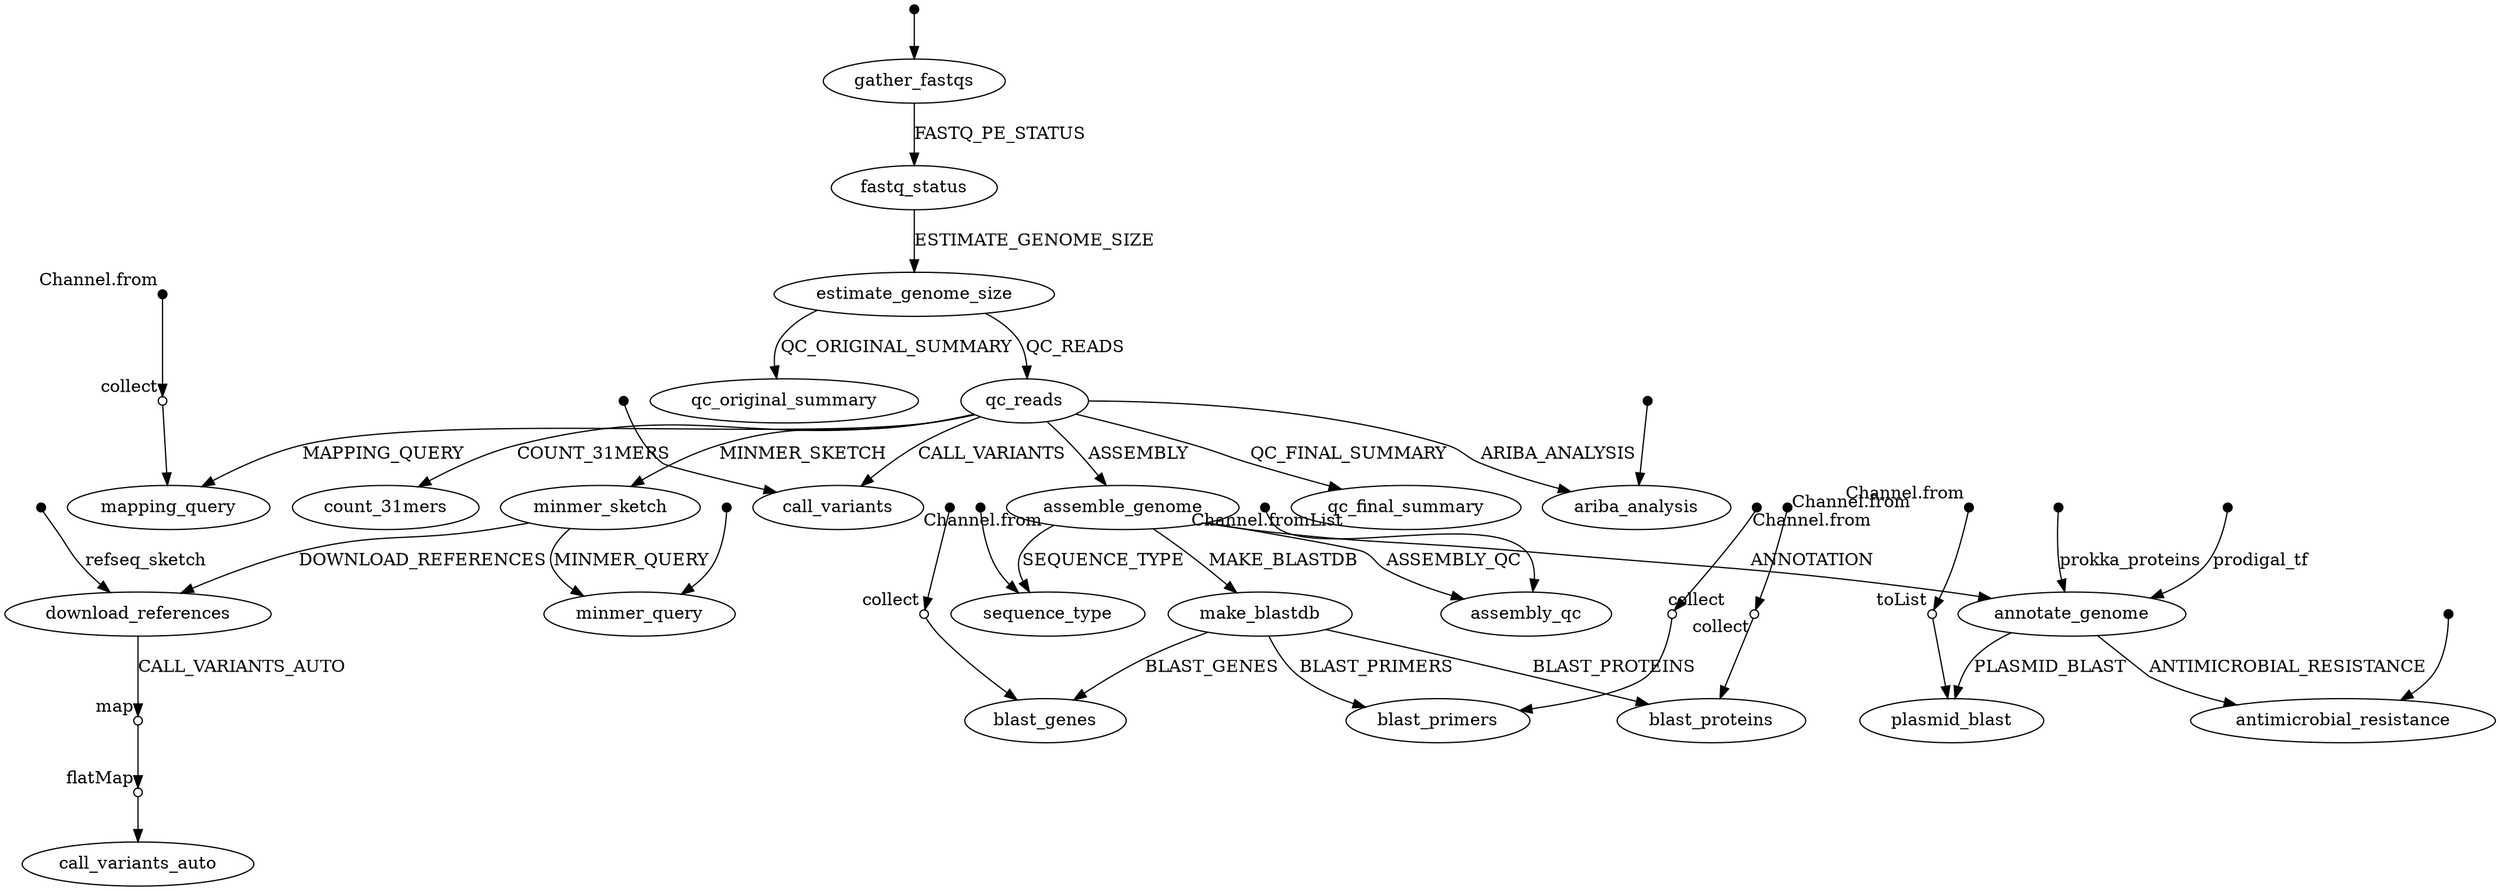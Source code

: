 digraph "dag" {
p0 [shape=point,label="",fixedsize=true,width=0.1];
p1 [label="gather_fastqs"];
p0 -> p1;

p1 [label="gather_fastqs"];
p2 [label="fastq_status"];
p1 -> p2 [label="FASTQ_PE_STATUS"];

p2 [label="fastq_status"];
p3 [label="estimate_genome_size"];
p2 -> p3 [label="ESTIMATE_GENOME_SIZE"];

p3 [label="estimate_genome_size"];
p4 [label="qc_reads"];
p3 -> p4 [label="QC_READS"];

p3 [label="estimate_genome_size"];
p5 [label="qc_original_summary"];
p3 -> p5 [label="QC_ORIGINAL_SUMMARY"];

p4 [label="qc_reads"];
p14 [label="count_31mers"];
p4 -> p14 [label="COUNT_31MERS"];

p4 [label="qc_reads"];
p18 [label="ariba_analysis"];
p4 -> p18 [label="ARIBA_ANALYSIS"];

p4 [label="qc_reads"];
p19 [label="minmer_sketch"];
p4 -> p19 [label="MINMER_SKETCH"];

p4 [label="qc_reads"];
p23 [label="call_variants"];
p4 -> p23 [label="CALL_VARIANTS"];

p4 [label="qc_reads"];
p45 [label="mapping_query"];
p4 -> p45 [label="MAPPING_QUERY"];

p4 [label="qc_reads"];
p7 [label="assemble_genome"];
p4 -> p7 [label="ASSEMBLY"];

p4 [label="qc_reads"];
p6 [label="qc_final_summary"];
p4 -> p6 [label="QC_FINAL_SUMMARY"];

p7 [label="assemble_genome"];
p16 [label="sequence_type"];
p7 -> p16 [label="SEQUENCE_TYPE"];

p7 [label="assemble_genome"];
p10 [label="make_blastdb"];
p7 -> p10 [label="MAKE_BLASTDB"];

p7 [label="assemble_genome"];
p13 [label="annotate_genome"];
p7 -> p13 [label="ANNOTATION"];

p7 [label="assemble_genome"];
p9 [label="assembly_qc"];
p7 -> p9 [label="ASSEMBLY_QC"];

p8 [shape=point,label="",fixedsize=true,width=0.1,xlabel="Channel.fromList"];
p9 [label="assembly_qc"];
p8 -> p9;

p10 [label="make_blastdb"];
p36 [label="blast_genes"];
p10 -> p36 [label="BLAST_GENES"];

p10 [label="make_blastdb"];
p39 [label="blast_primers"];
p10 -> p39 [label="BLAST_PRIMERS"];

p10 [label="make_blastdb"];
p42 [label="blast_proteins"];
p10 -> p42 [label="BLAST_PROTEINS"];

p11 [shape=point,label="",fixedsize=true,width=0.1];
p13 [label="annotate_genome"];
p11 -> p13 [label="prokka_proteins"];

p12 [shape=point,label="",fixedsize=true,width=0.1];
p13 [label="annotate_genome"];
p12 -> p13 [label="prodigal_tf"];

p13 [label="annotate_genome"];
p33 [label="plasmid_blast"];
p13 -> p33 [label="PLASMID_BLAST"];

p13 [label="annotate_genome"];
p30 [label="antimicrobial_resistance"];
p13 -> p30 [label="ANTIMICROBIAL_RESISTANCE"];

p15 [shape=point,label="",fixedsize=true,width=0.1];
p16 [label="sequence_type"];
p15 -> p16;

p17 [shape=point,label="",fixedsize=true,width=0.1];
p18 [label="ariba_analysis"];
p17 -> p18;

p19 [label="minmer_sketch"];
p21 [label="minmer_query"];
p19 -> p21 [label="MINMER_QUERY"];

p19 [label="minmer_sketch"];
p25 [label="download_references"];
p19 -> p25 [label="DOWNLOAD_REFERENCES"];

p20 [shape=point,label="",fixedsize=true,width=0.1];
p21 [label="minmer_query"];
p20 -> p21;

p22 [shape=point,label="",fixedsize=true,width=0.1];
p23 [label="call_variants"];
p22 -> p23;

p24 [shape=point,label="",fixedsize=true,width=0.1];
p25 [label="download_references"];
p24 -> p25 [label="refseq_sketch"];

p25 [label="download_references"];
p26 [shape=circle,label="",fixedsize=true,width=0.1,xlabel="map"];
p25 -> p26 [label="CALL_VARIANTS_AUTO"];

p26 [shape=circle,label="",fixedsize=true,width=0.1,xlabel="map"];
p27 [shape=circle,label="",fixedsize=true,width=0.1,xlabel="flatMap"];
p26 -> p27;

p27 [shape=circle,label="",fixedsize=true,width=0.1,xlabel="flatMap"];
p28 [label="call_variants_auto"];
p27 -> p28;

p29 [shape=point,label="",fixedsize=true,width=0.1];
p30 [label="antimicrobial_resistance"];
p29 -> p30;

p31 [shape=point,label="",fixedsize=true,width=0.1,xlabel="Channel.from"];
p32 [shape=circle,label="",fixedsize=true,width=0.1,xlabel="toList"];
p31 -> p32;

p32 [shape=circle,label="",fixedsize=true,width=0.1,xlabel="toList"];
p33 [label="plasmid_blast"];
p32 -> p33;

p34 [shape=point,label="",fixedsize=true,width=0.1,xlabel="Channel.from"];
p35 [shape=circle,label="",fixedsize=true,width=0.1,xlabel="collect"];
p34 -> p35;

p35 [shape=circle,label="",fixedsize=true,width=0.1,xlabel="collect"];
p36 [label="blast_genes"];
p35 -> p36;

p37 [shape=point,label="",fixedsize=true,width=0.1,xlabel="Channel.from"];
p38 [shape=circle,label="",fixedsize=true,width=0.1,xlabel="collect"];
p37 -> p38;

p38 [shape=circle,label="",fixedsize=true,width=0.1,xlabel="collect"];
p39 [label="blast_primers"];
p38 -> p39;

p40 [shape=point,label="",fixedsize=true,width=0.1,xlabel="Channel.from"];
p41 [shape=circle,label="",fixedsize=true,width=0.1,xlabel="collect"];
p40 -> p41;

p41 [shape=circle,label="",fixedsize=true,width=0.1,xlabel="collect"];
p42 [label="blast_proteins"];
p41 -> p42;

p43 [shape=point,label="",fixedsize=true,width=0.1,xlabel="Channel.from"];
p44 [shape=circle,label="",fixedsize=true,width=0.1,xlabel="collect"];
p43 -> p44;

p44 [shape=circle,label="",fixedsize=true,width=0.1,xlabel="collect"];
p45 [label="mapping_query"];
p44 -> p45;

}
